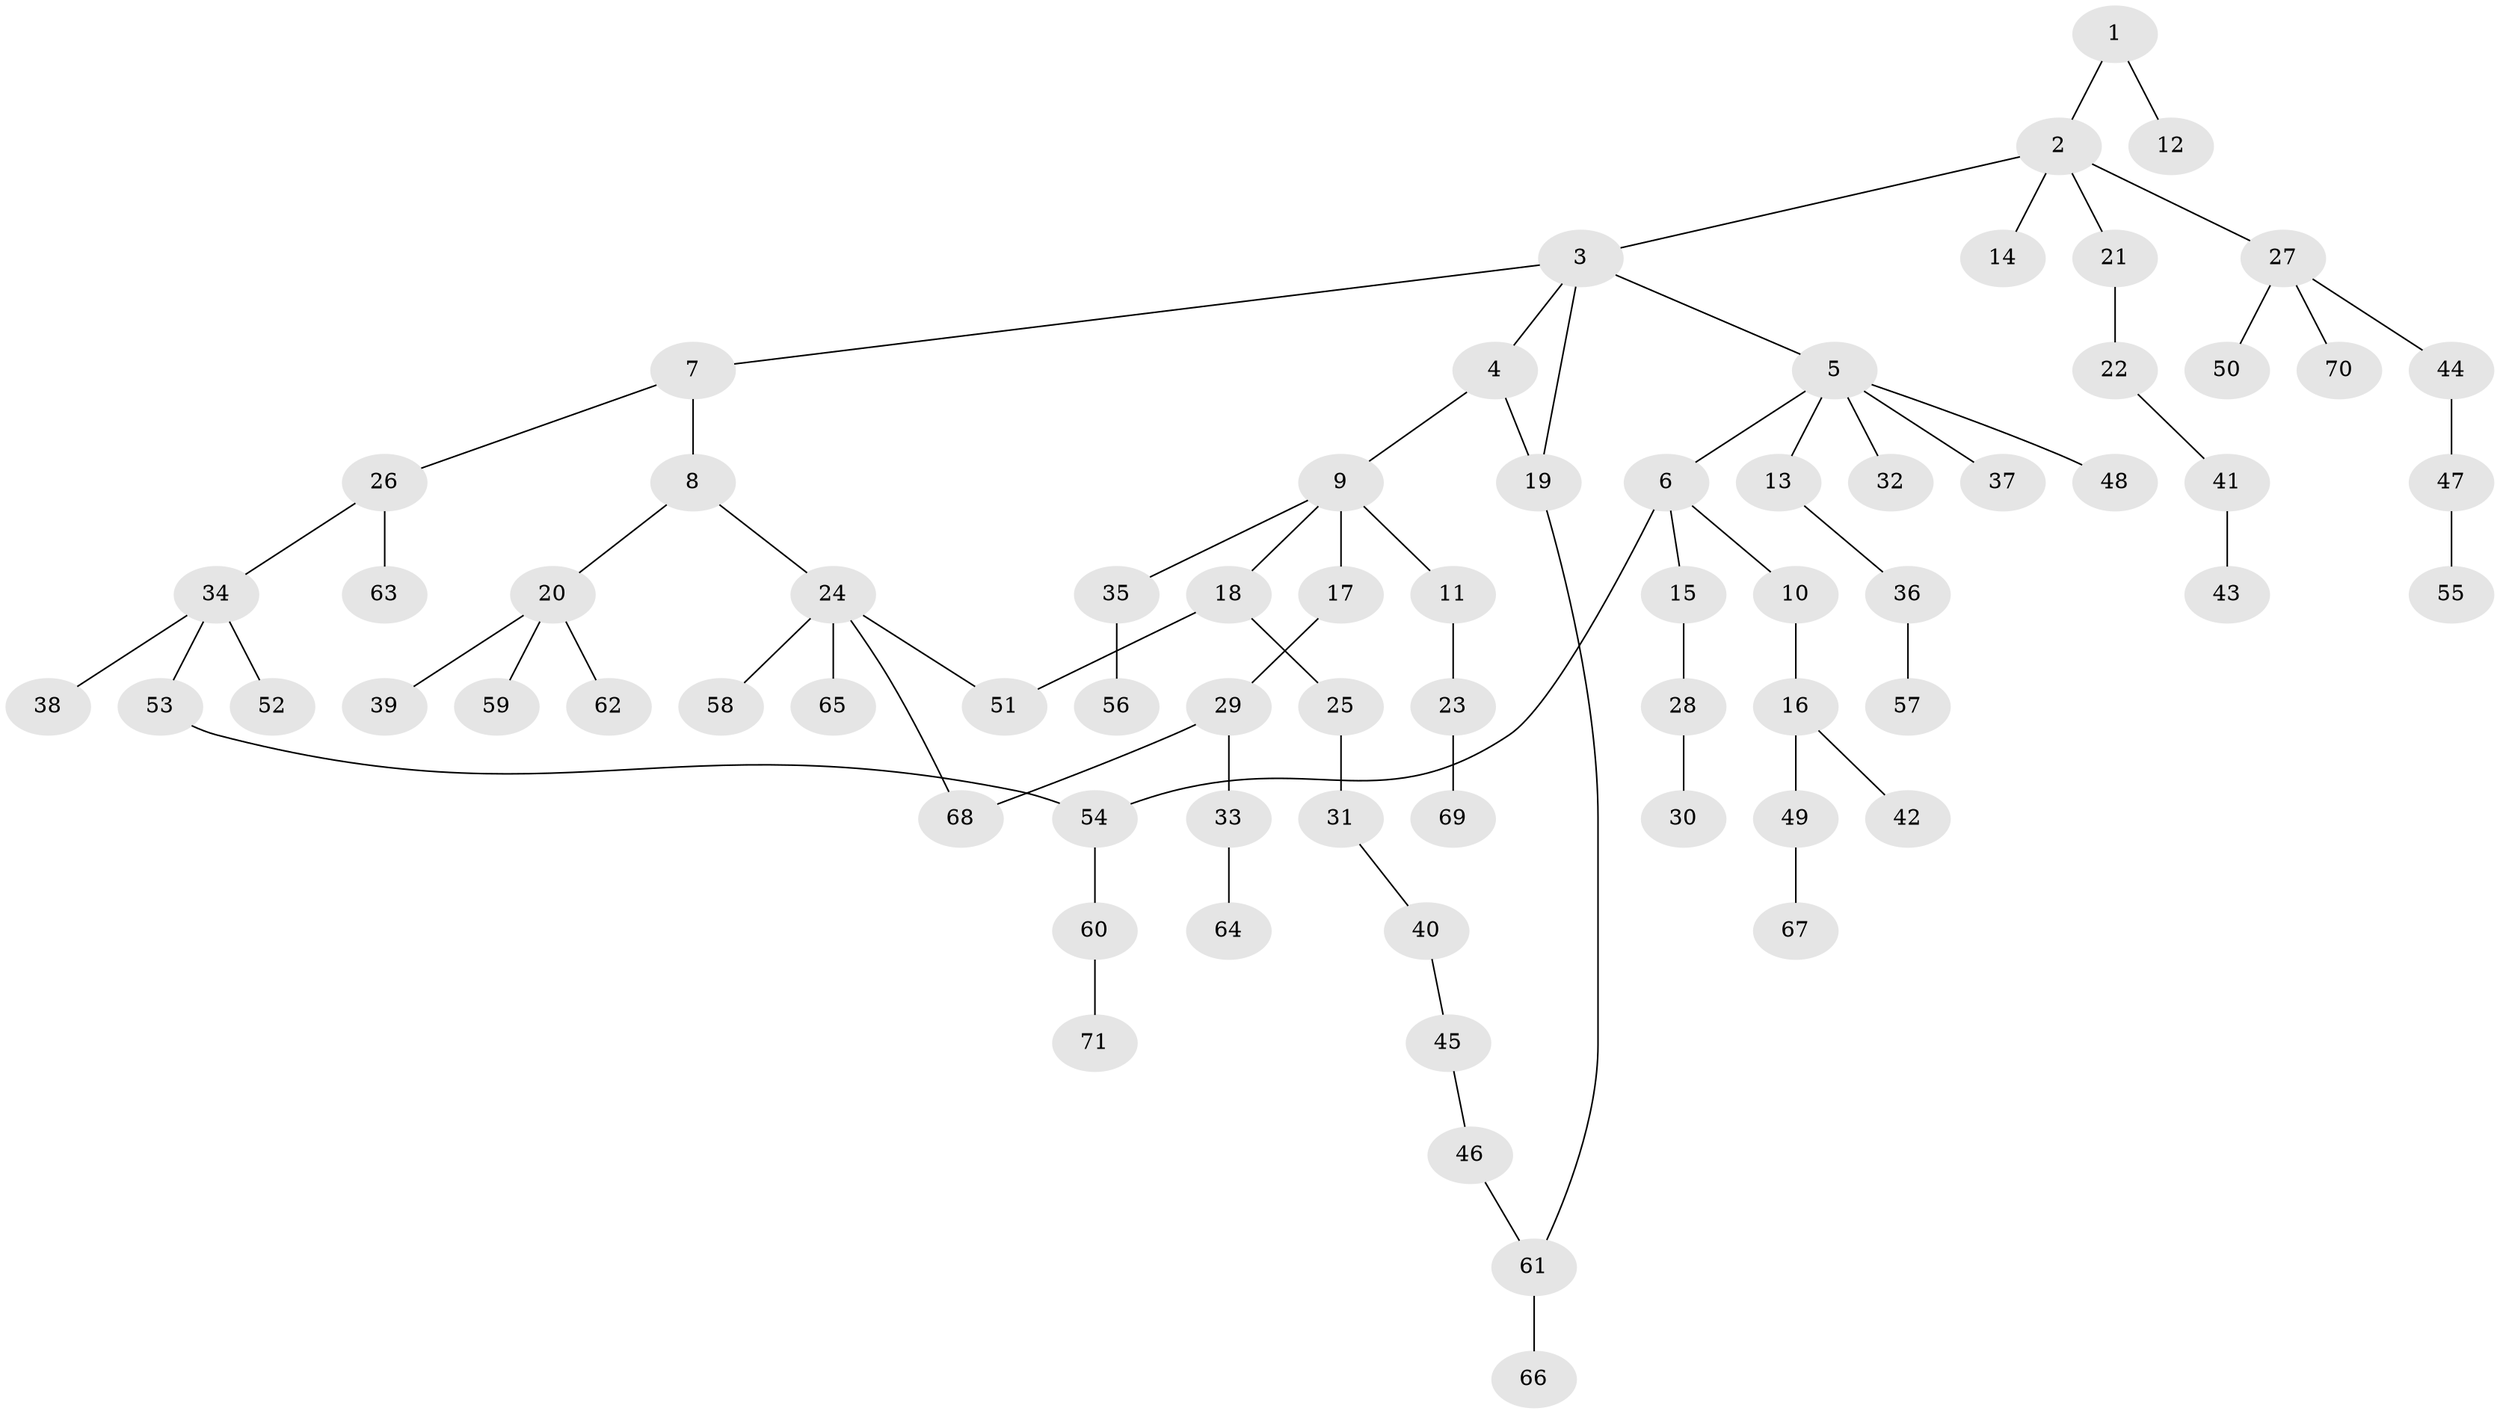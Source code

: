 // Generated by graph-tools (version 1.1) at 2025/49/03/09/25 03:49:18]
// undirected, 71 vertices, 75 edges
graph export_dot {
graph [start="1"]
  node [color=gray90,style=filled];
  1;
  2;
  3;
  4;
  5;
  6;
  7;
  8;
  9;
  10;
  11;
  12;
  13;
  14;
  15;
  16;
  17;
  18;
  19;
  20;
  21;
  22;
  23;
  24;
  25;
  26;
  27;
  28;
  29;
  30;
  31;
  32;
  33;
  34;
  35;
  36;
  37;
  38;
  39;
  40;
  41;
  42;
  43;
  44;
  45;
  46;
  47;
  48;
  49;
  50;
  51;
  52;
  53;
  54;
  55;
  56;
  57;
  58;
  59;
  60;
  61;
  62;
  63;
  64;
  65;
  66;
  67;
  68;
  69;
  70;
  71;
  1 -- 2;
  1 -- 12;
  2 -- 3;
  2 -- 14;
  2 -- 21;
  2 -- 27;
  3 -- 4;
  3 -- 5;
  3 -- 7;
  3 -- 19;
  4 -- 9;
  4 -- 19;
  5 -- 6;
  5 -- 13;
  5 -- 32;
  5 -- 37;
  5 -- 48;
  6 -- 10;
  6 -- 15;
  6 -- 54;
  7 -- 8;
  7 -- 26;
  8 -- 20;
  8 -- 24;
  9 -- 11;
  9 -- 17;
  9 -- 18;
  9 -- 35;
  10 -- 16;
  11 -- 23;
  13 -- 36;
  15 -- 28;
  16 -- 42;
  16 -- 49;
  17 -- 29;
  18 -- 25;
  18 -- 51;
  19 -- 61;
  20 -- 39;
  20 -- 59;
  20 -- 62;
  21 -- 22;
  22 -- 41;
  23 -- 69;
  24 -- 51;
  24 -- 58;
  24 -- 65;
  24 -- 68;
  25 -- 31;
  26 -- 34;
  26 -- 63;
  27 -- 44;
  27 -- 50;
  27 -- 70;
  28 -- 30;
  29 -- 33;
  29 -- 68;
  31 -- 40;
  33 -- 64;
  34 -- 38;
  34 -- 52;
  34 -- 53;
  35 -- 56;
  36 -- 57;
  40 -- 45;
  41 -- 43;
  44 -- 47;
  45 -- 46;
  46 -- 61;
  47 -- 55;
  49 -- 67;
  53 -- 54;
  54 -- 60;
  60 -- 71;
  61 -- 66;
}
